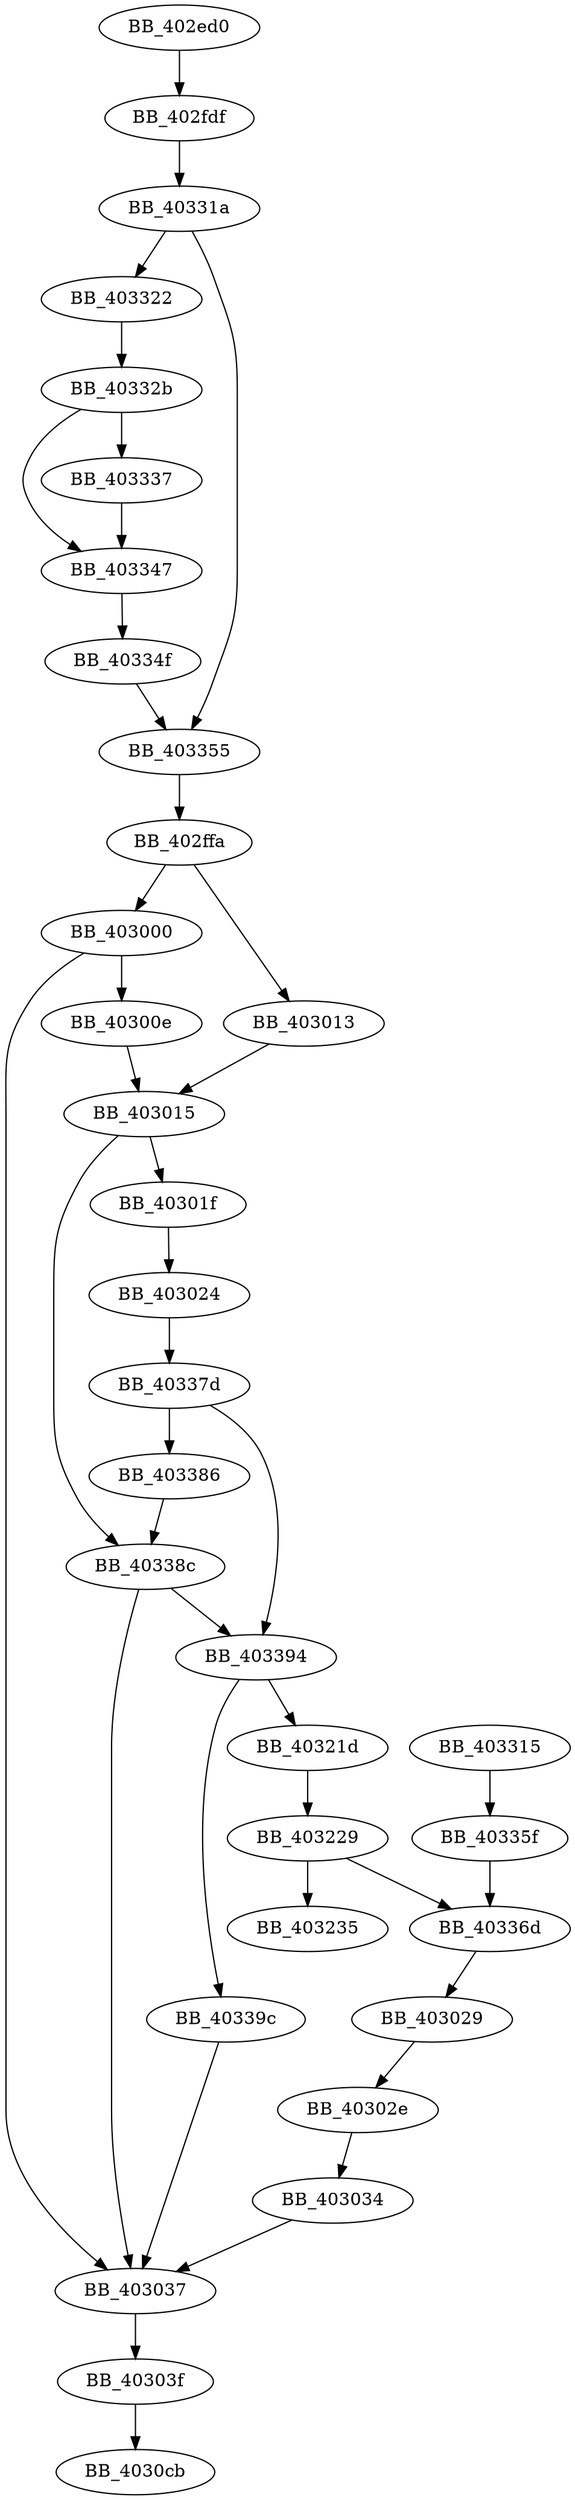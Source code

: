 DiGraph sub_402ED0{
BB_402ed0->BB_402fdf
BB_402fdf->BB_40331a
BB_402ffa->BB_403000
BB_402ffa->BB_403013
BB_403000->BB_40300e
BB_403000->BB_403037
BB_40300e->BB_403015
BB_403013->BB_403015
BB_403015->BB_40301f
BB_403015->BB_40338c
BB_40301f->BB_403024
BB_403024->BB_40337d
BB_403029->BB_40302e
BB_40302e->BB_403034
BB_403034->BB_403037
BB_403037->BB_40303f
BB_40303f->BB_4030cb
BB_40321d->BB_403229
BB_403229->BB_403235
BB_403229->BB_40336d
BB_403315->BB_40335f
BB_40331a->BB_403322
BB_40331a->BB_403355
BB_403322->BB_40332b
BB_40332b->BB_403337
BB_40332b->BB_403347
BB_403337->BB_403347
BB_403347->BB_40334f
BB_40334f->BB_403355
BB_403355->BB_402ffa
BB_40335f->BB_40336d
BB_40336d->BB_403029
BB_40337d->BB_403386
BB_40337d->BB_403394
BB_403386->BB_40338c
BB_40338c->BB_403037
BB_40338c->BB_403394
BB_403394->BB_40321d
BB_403394->BB_40339c
BB_40339c->BB_403037
}

